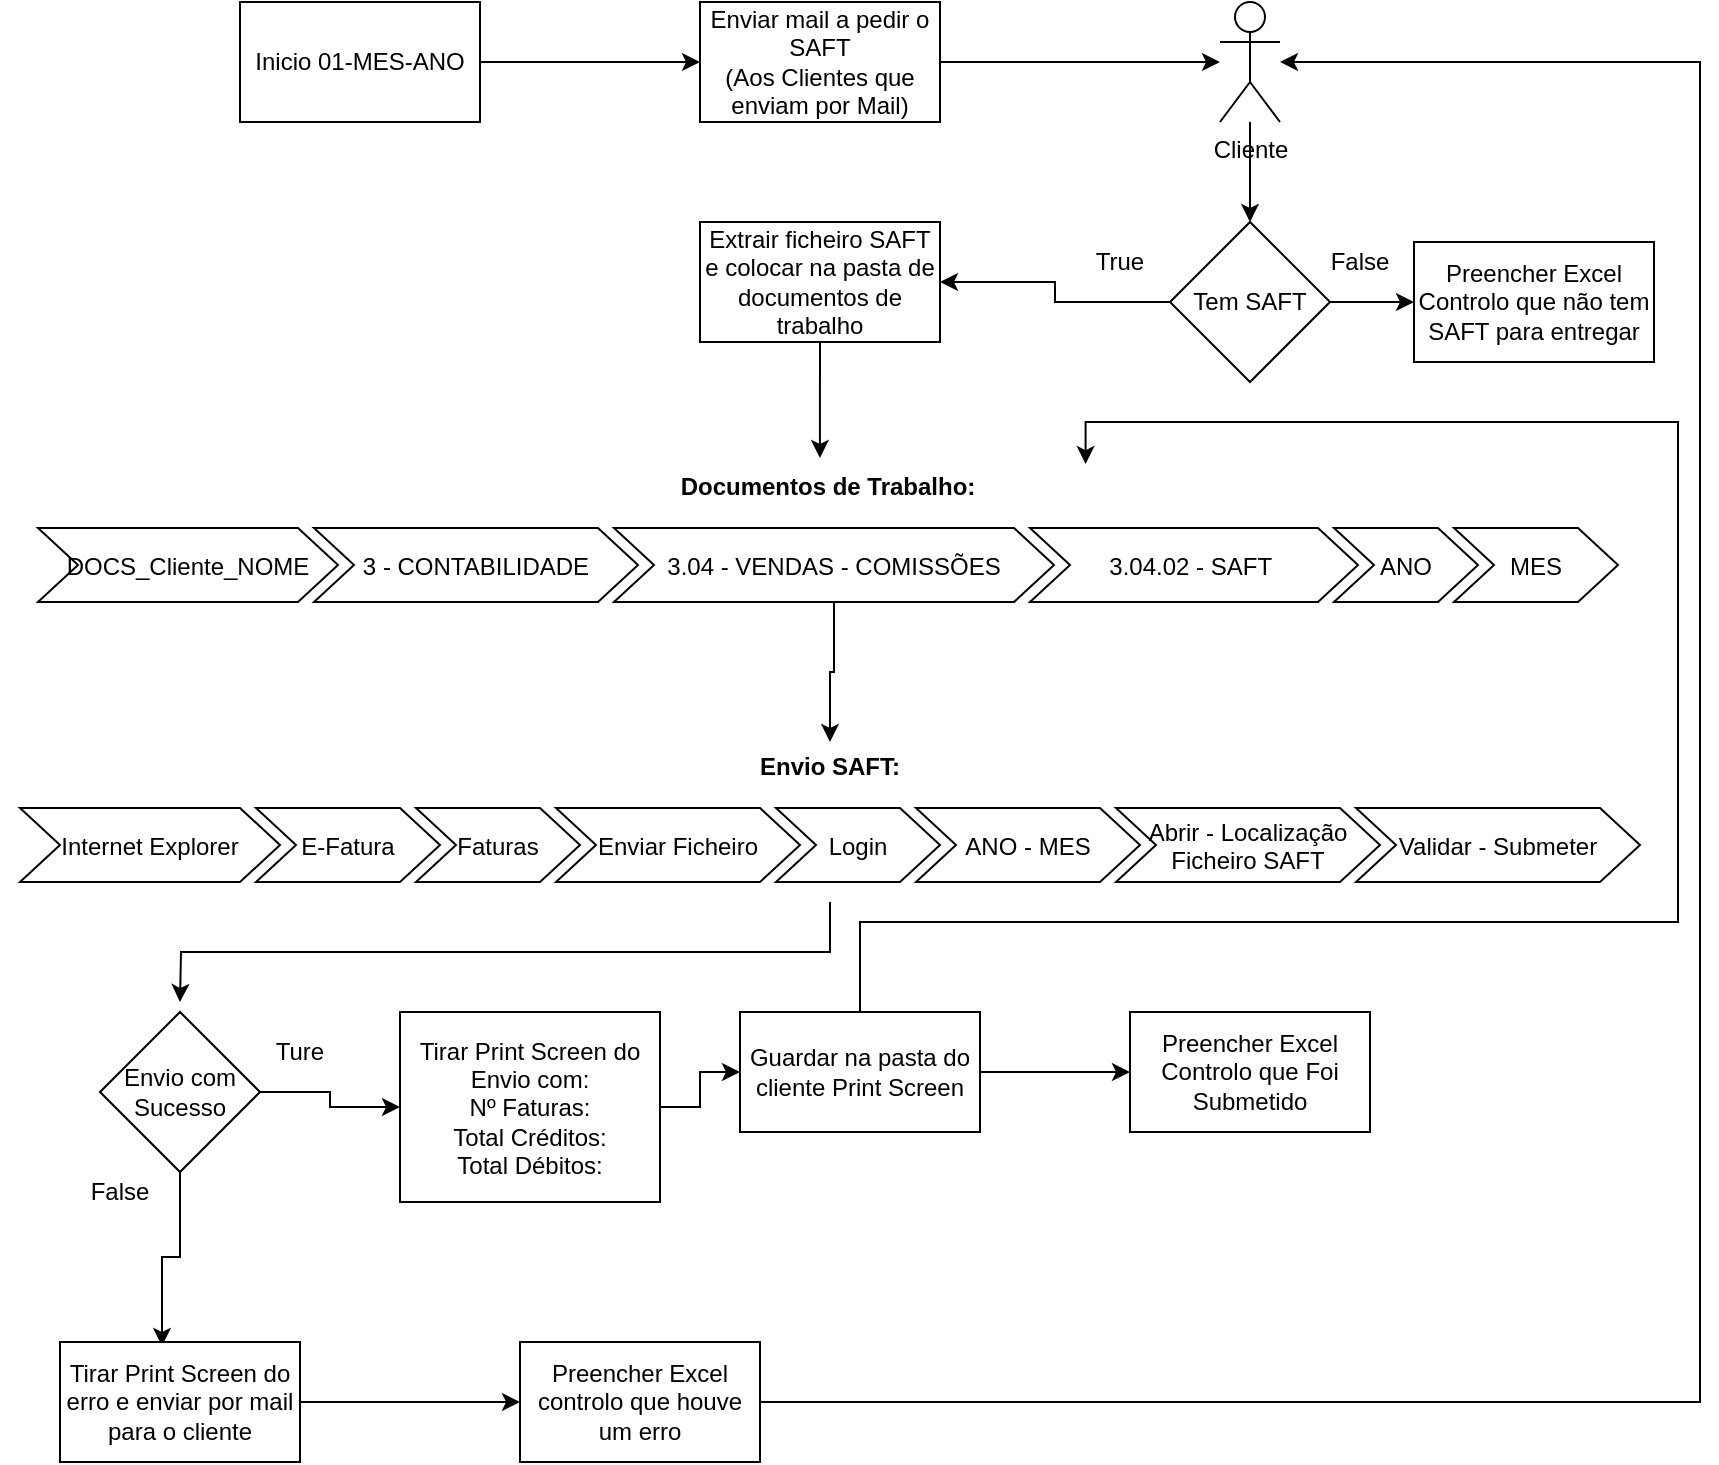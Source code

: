 <mxfile version="14.4.2" type="github">
  <diagram id="s0VlZT-dddxHw9YY_n9r" name="Work_flow">
    <mxGraphModel dx="1422" dy="762" grid="1" gridSize="10" guides="1" tooltips="1" connect="1" arrows="1" fold="1" page="1" pageScale="1" pageWidth="827" pageHeight="1169" math="0" shadow="0">
      <root>
        <mxCell id="0" />
        <mxCell id="1" parent="0" />
        <mxCell id="jv6M93GBuTSODgMxpCH0-4" style="edgeStyle=orthogonalEdgeStyle;rounded=0;orthogonalLoop=1;jettySize=auto;html=1;exitX=1;exitY=0.5;exitDx=0;exitDy=0;" edge="1" parent="1" source="jv6M93GBuTSODgMxpCH0-1" target="jv6M93GBuTSODgMxpCH0-3">
          <mxGeometry relative="1" as="geometry" />
        </mxCell>
        <mxCell id="jv6M93GBuTSODgMxpCH0-1" value="Enviar mail a pedir o SAFT&lt;br&gt;(Aos Clientes que enviam por Mail)" style="rounded=0;whiteSpace=wrap;html=1;" vertex="1" parent="1">
          <mxGeometry x="350" y="50" width="120" height="60" as="geometry" />
        </mxCell>
        <mxCell id="jv6M93GBuTSODgMxpCH0-38" style="edgeStyle=orthogonalEdgeStyle;rounded=0;orthogonalLoop=1;jettySize=auto;html=1;exitX=0.5;exitY=1;exitDx=0;exitDy=0;entryX=0.495;entryY=-0.025;entryDx=0;entryDy=0;entryPerimeter=0;" edge="1" parent="1" source="jv6M93GBuTSODgMxpCH0-2" target="jv6M93GBuTSODgMxpCH0-13">
          <mxGeometry relative="1" as="geometry" />
        </mxCell>
        <mxCell id="jv6M93GBuTSODgMxpCH0-2" value="Extrair ficheiro SAFT e colocar na pasta de documentos de trabalho" style="rounded=0;whiteSpace=wrap;html=1;" vertex="1" parent="1">
          <mxGeometry x="350" y="160" width="120" height="60" as="geometry" />
        </mxCell>
        <mxCell id="jv6M93GBuTSODgMxpCH0-58" style="edgeStyle=orthogonalEdgeStyle;rounded=0;orthogonalLoop=1;jettySize=auto;html=1;entryX=0.5;entryY=0;entryDx=0;entryDy=0;" edge="1" parent="1" source="jv6M93GBuTSODgMxpCH0-3" target="jv6M93GBuTSODgMxpCH0-55">
          <mxGeometry relative="1" as="geometry" />
        </mxCell>
        <mxCell id="jv6M93GBuTSODgMxpCH0-3" value="Cliente&lt;br&gt;" style="shape=umlActor;verticalLabelPosition=bottom;verticalAlign=top;html=1;outlineConnect=0;" vertex="1" parent="1">
          <mxGeometry x="610" y="50" width="30" height="60" as="geometry" />
        </mxCell>
        <mxCell id="jv6M93GBuTSODgMxpCH0-9" value="" style="edgeStyle=orthogonalEdgeStyle;rounded=0;orthogonalLoop=1;jettySize=auto;html=1;" edge="1" parent="1" source="jv6M93GBuTSODgMxpCH0-8" target="jv6M93GBuTSODgMxpCH0-1">
          <mxGeometry relative="1" as="geometry" />
        </mxCell>
        <mxCell id="jv6M93GBuTSODgMxpCH0-8" value="Inicio 01-MES-ANO" style="rounded=0;whiteSpace=wrap;html=1;" vertex="1" parent="1">
          <mxGeometry x="120" y="50" width="120" height="60" as="geometry" />
        </mxCell>
        <mxCell id="jv6M93GBuTSODgMxpCH0-13" value="Documentos de Trabalho:" style="swimlane;childLayout=stackLayout;horizontal=1;fillColor=none;horizontalStack=1;resizeParent=1;resizeParentMax=0;resizeLast=0;collapsible=0;strokeColor=none;stackBorder=10;stackSpacing=-12;resizable=1;align=center;points=[];fontColor=#000000;startSize=23;" vertex="1" parent="1">
          <mxGeometry x="9" y="280" width="810" height="80" as="geometry" />
        </mxCell>
        <mxCell id="jv6M93GBuTSODgMxpCH0-18" value="DOCS_Cliente_NOME" style="shape=step;perimeter=stepPerimeter;fixedSize=1;points=[];" vertex="1" parent="jv6M93GBuTSODgMxpCH0-13">
          <mxGeometry x="10" y="33" width="150" height="37" as="geometry" />
        </mxCell>
        <mxCell id="jv6M93GBuTSODgMxpCH0-14" value="3 - CONTABILIDADE" style="shape=step;perimeter=stepPerimeter;fixedSize=1;points=[];" vertex="1" parent="jv6M93GBuTSODgMxpCH0-13">
          <mxGeometry x="148" y="33" width="162" height="37" as="geometry" />
        </mxCell>
        <mxCell id="jv6M93GBuTSODgMxpCH0-15" value="3.04 - VENDAS - COMISSÕES" style="shape=step;perimeter=stepPerimeter;fixedSize=1;points=[];" vertex="1" parent="jv6M93GBuTSODgMxpCH0-13">
          <mxGeometry x="298" y="33" width="220" height="37" as="geometry" />
        </mxCell>
        <mxCell id="jv6M93GBuTSODgMxpCH0-16" value="3.04.02 - SAFT " style="shape=step;perimeter=stepPerimeter;fixedSize=1;points=[];" vertex="1" parent="jv6M93GBuTSODgMxpCH0-13">
          <mxGeometry x="506" y="33" width="164" height="37" as="geometry" />
        </mxCell>
        <mxCell id="jv6M93GBuTSODgMxpCH0-19" value="ANO" style="shape=step;perimeter=stepPerimeter;fixedSize=1;points=[];" vertex="1" parent="jv6M93GBuTSODgMxpCH0-13">
          <mxGeometry x="658" y="33" width="72" height="37" as="geometry" />
        </mxCell>
        <mxCell id="jv6M93GBuTSODgMxpCH0-20" value="MES" style="shape=step;perimeter=stepPerimeter;fixedSize=1;points=[];" vertex="1" parent="jv6M93GBuTSODgMxpCH0-13">
          <mxGeometry x="718" y="33" width="82" height="37" as="geometry" />
        </mxCell>
        <mxCell id="jv6M93GBuTSODgMxpCH0-44" style="edgeStyle=orthogonalEdgeStyle;rounded=0;orthogonalLoop=1;jettySize=auto;html=1;" edge="1" parent="1" source="jv6M93GBuTSODgMxpCH0-22">
          <mxGeometry relative="1" as="geometry">
            <mxPoint x="90" y="550" as="targetPoint" />
          </mxGeometry>
        </mxCell>
        <mxCell id="jv6M93GBuTSODgMxpCH0-22" value="Envio SAFT:" style="swimlane;childLayout=stackLayout;horizontal=1;fillColor=none;horizontalStack=1;resizeParent=1;resizeParentMax=0;resizeLast=0;collapsible=0;strokeColor=none;stackBorder=10;stackSpacing=-12;resizable=1;align=center;points=[];fontColor=#000000;startSize=23;" vertex="1" parent="1">
          <mxGeometry y="420" width="830" height="80" as="geometry" />
        </mxCell>
        <mxCell id="jv6M93GBuTSODgMxpCH0-23" value="Internet Explorer" style="shape=step;perimeter=stepPerimeter;fixedSize=1;points=[];" vertex="1" parent="jv6M93GBuTSODgMxpCH0-22">
          <mxGeometry x="10" y="33" width="130" height="37" as="geometry" />
        </mxCell>
        <mxCell id="jv6M93GBuTSODgMxpCH0-24" value="E-Fatura" style="shape=step;perimeter=stepPerimeter;fixedSize=1;points=[];" vertex="1" parent="jv6M93GBuTSODgMxpCH0-22">
          <mxGeometry x="128" y="33" width="92" height="37" as="geometry" />
        </mxCell>
        <mxCell id="jv6M93GBuTSODgMxpCH0-25" value="Faturas" style="shape=step;perimeter=stepPerimeter;fixedSize=1;points=[];" vertex="1" parent="jv6M93GBuTSODgMxpCH0-22">
          <mxGeometry x="208" y="33" width="82" height="37" as="geometry" />
        </mxCell>
        <mxCell id="jv6M93GBuTSODgMxpCH0-26" value="Enviar Ficheiro" style="shape=step;perimeter=stepPerimeter;fixedSize=1;points=[];" vertex="1" parent="jv6M93GBuTSODgMxpCH0-22">
          <mxGeometry x="278" y="33" width="122" height="37" as="geometry" />
        </mxCell>
        <mxCell id="jv6M93GBuTSODgMxpCH0-27" value="Login" style="shape=step;perimeter=stepPerimeter;fixedSize=1;points=[];" vertex="1" parent="jv6M93GBuTSODgMxpCH0-22">
          <mxGeometry x="388" y="33" width="82" height="37" as="geometry" />
        </mxCell>
        <mxCell id="jv6M93GBuTSODgMxpCH0-28" value="ANO - MES" style="shape=step;perimeter=stepPerimeter;fixedSize=1;points=[];" vertex="1" parent="jv6M93GBuTSODgMxpCH0-22">
          <mxGeometry x="458" y="33" width="112" height="37" as="geometry" />
        </mxCell>
        <mxCell id="jv6M93GBuTSODgMxpCH0-30" value="Abrir - Localização &#xa;Ficheiro SAFT" style="shape=step;perimeter=stepPerimeter;fixedSize=1;points=[];" vertex="1" parent="jv6M93GBuTSODgMxpCH0-22">
          <mxGeometry x="558" y="33" width="132" height="37" as="geometry" />
        </mxCell>
        <mxCell id="jv6M93GBuTSODgMxpCH0-31" value="Validar - Submeter" style="shape=step;perimeter=stepPerimeter;fixedSize=1;points=[];" vertex="1" parent="jv6M93GBuTSODgMxpCH0-22">
          <mxGeometry x="678" y="33" width="142" height="37" as="geometry" />
        </mxCell>
        <mxCell id="jv6M93GBuTSODgMxpCH0-35" style="edgeStyle=orthogonalEdgeStyle;rounded=0;orthogonalLoop=1;jettySize=auto;html=1;exitX=1;exitY=0.5;exitDx=0;exitDy=0;entryX=0;entryY=0.5;entryDx=0;entryDy=0;" edge="1" parent="1" source="jv6M93GBuTSODgMxpCH0-32" target="jv6M93GBuTSODgMxpCH0-34">
          <mxGeometry relative="1" as="geometry" />
        </mxCell>
        <mxCell id="jv6M93GBuTSODgMxpCH0-32" value="Tirar Print Screen do Envio com:&lt;br&gt;Nº Faturas:&lt;br&gt;Total Créditos:&lt;br&gt;Total Débitos:" style="rounded=0;whiteSpace=wrap;html=1;" vertex="1" parent="1">
          <mxGeometry x="200" y="555" width="130" height="95" as="geometry" />
        </mxCell>
        <mxCell id="jv6M93GBuTSODgMxpCH0-40" style="edgeStyle=orthogonalEdgeStyle;rounded=0;orthogonalLoop=1;jettySize=auto;html=1;entryX=0.659;entryY=0.013;entryDx=0;entryDy=0;entryPerimeter=0;" edge="1" parent="1" source="jv6M93GBuTSODgMxpCH0-34" target="jv6M93GBuTSODgMxpCH0-13">
          <mxGeometry relative="1" as="geometry">
            <Array as="points">
              <mxPoint x="430" y="510" />
              <mxPoint x="839" y="510" />
              <mxPoint x="839" y="260" />
              <mxPoint x="543" y="260" />
            </Array>
          </mxGeometry>
        </mxCell>
        <mxCell id="jv6M93GBuTSODgMxpCH0-42" style="edgeStyle=orthogonalEdgeStyle;rounded=0;orthogonalLoop=1;jettySize=auto;html=1;exitX=1;exitY=0.5;exitDx=0;exitDy=0;entryX=0;entryY=0.5;entryDx=0;entryDy=0;" edge="1" parent="1" source="jv6M93GBuTSODgMxpCH0-34" target="jv6M93GBuTSODgMxpCH0-41">
          <mxGeometry relative="1" as="geometry" />
        </mxCell>
        <mxCell id="jv6M93GBuTSODgMxpCH0-34" value="Guardar na pasta do cliente Print Screen" style="rounded=0;whiteSpace=wrap;html=1;" vertex="1" parent="1">
          <mxGeometry x="370" y="555" width="120" height="60" as="geometry" />
        </mxCell>
        <mxCell id="jv6M93GBuTSODgMxpCH0-39" style="edgeStyle=orthogonalEdgeStyle;rounded=0;orthogonalLoop=1;jettySize=auto;html=1;" edge="1" parent="1" source="jv6M93GBuTSODgMxpCH0-15" target="jv6M93GBuTSODgMxpCH0-22">
          <mxGeometry relative="1" as="geometry" />
        </mxCell>
        <mxCell id="jv6M93GBuTSODgMxpCH0-41" value="Preencher Excel Controlo que Foi Submetido" style="rounded=0;whiteSpace=wrap;html=1;" vertex="1" parent="1">
          <mxGeometry x="565" y="555" width="120" height="60" as="geometry" />
        </mxCell>
        <mxCell id="jv6M93GBuTSODgMxpCH0-45" style="edgeStyle=orthogonalEdgeStyle;rounded=0;orthogonalLoop=1;jettySize=auto;html=1;exitX=1;exitY=0.5;exitDx=0;exitDy=0;entryX=0;entryY=0.5;entryDx=0;entryDy=0;" edge="1" parent="1" source="jv6M93GBuTSODgMxpCH0-43" target="jv6M93GBuTSODgMxpCH0-32">
          <mxGeometry relative="1" as="geometry" />
        </mxCell>
        <mxCell id="jv6M93GBuTSODgMxpCH0-48" style="edgeStyle=orthogonalEdgeStyle;rounded=0;orthogonalLoop=1;jettySize=auto;html=1;entryX=0.425;entryY=0.033;entryDx=0;entryDy=0;entryPerimeter=0;" edge="1" parent="1" source="jv6M93GBuTSODgMxpCH0-43" target="jv6M93GBuTSODgMxpCH0-47">
          <mxGeometry relative="1" as="geometry" />
        </mxCell>
        <mxCell id="jv6M93GBuTSODgMxpCH0-43" value="Envio com Sucesso" style="rhombus;whiteSpace=wrap;html=1;" vertex="1" parent="1">
          <mxGeometry x="50" y="555" width="80" height="80" as="geometry" />
        </mxCell>
        <mxCell id="jv6M93GBuTSODgMxpCH0-46" value="Ture" style="text;html=1;strokeColor=none;fillColor=none;align=center;verticalAlign=middle;whiteSpace=wrap;rounded=0;" vertex="1" parent="1">
          <mxGeometry x="130" y="565" width="40" height="20" as="geometry" />
        </mxCell>
        <mxCell id="jv6M93GBuTSODgMxpCH0-49" style="edgeStyle=orthogonalEdgeStyle;rounded=0;orthogonalLoop=1;jettySize=auto;html=1;exitX=0;exitY=0.5;exitDx=0;exitDy=0;" edge="1" parent="1" source="jv6M93GBuTSODgMxpCH0-51" target="jv6M93GBuTSODgMxpCH0-3">
          <mxGeometry relative="1" as="geometry">
            <Array as="points">
              <mxPoint x="850" y="750" />
              <mxPoint x="850" y="80" />
            </Array>
          </mxGeometry>
        </mxCell>
        <mxCell id="jv6M93GBuTSODgMxpCH0-54" style="edgeStyle=orthogonalEdgeStyle;rounded=0;orthogonalLoop=1;jettySize=auto;html=1;exitX=1;exitY=0.5;exitDx=0;exitDy=0;entryX=0;entryY=0.5;entryDx=0;entryDy=0;" edge="1" parent="1" source="jv6M93GBuTSODgMxpCH0-47" target="jv6M93GBuTSODgMxpCH0-51">
          <mxGeometry relative="1" as="geometry" />
        </mxCell>
        <mxCell id="jv6M93GBuTSODgMxpCH0-47" value="Tirar Print Screen do erro e enviar por mail para o cliente" style="rounded=0;whiteSpace=wrap;html=1;" vertex="1" parent="1">
          <mxGeometry x="30" y="720" width="120" height="60" as="geometry" />
        </mxCell>
        <mxCell id="jv6M93GBuTSODgMxpCH0-50" value="False" style="text;html=1;strokeColor=none;fillColor=none;align=center;verticalAlign=middle;whiteSpace=wrap;rounded=0;" vertex="1" parent="1">
          <mxGeometry x="40" y="635" width="40" height="20" as="geometry" />
        </mxCell>
        <mxCell id="jv6M93GBuTSODgMxpCH0-51" value="Preencher Excel controlo que houve um erro" style="rounded=0;whiteSpace=wrap;html=1;" vertex="1" parent="1">
          <mxGeometry x="260" y="720" width="120" height="60" as="geometry" />
        </mxCell>
        <mxCell id="jv6M93GBuTSODgMxpCH0-59" style="edgeStyle=orthogonalEdgeStyle;rounded=0;orthogonalLoop=1;jettySize=auto;html=1;entryX=1;entryY=0.5;entryDx=0;entryDy=0;" edge="1" parent="1" source="jv6M93GBuTSODgMxpCH0-55" target="jv6M93GBuTSODgMxpCH0-2">
          <mxGeometry relative="1" as="geometry" />
        </mxCell>
        <mxCell id="jv6M93GBuTSODgMxpCH0-62" style="edgeStyle=orthogonalEdgeStyle;rounded=0;orthogonalLoop=1;jettySize=auto;html=1;entryX=0;entryY=0.5;entryDx=0;entryDy=0;" edge="1" parent="1" source="jv6M93GBuTSODgMxpCH0-55" target="jv6M93GBuTSODgMxpCH0-61">
          <mxGeometry relative="1" as="geometry" />
        </mxCell>
        <mxCell id="jv6M93GBuTSODgMxpCH0-55" value="Tem SAFT" style="rhombus;whiteSpace=wrap;html=1;" vertex="1" parent="1">
          <mxGeometry x="585" y="160" width="80" height="80" as="geometry" />
        </mxCell>
        <mxCell id="jv6M93GBuTSODgMxpCH0-60" value="True" style="text;html=1;strokeColor=none;fillColor=none;align=center;verticalAlign=middle;whiteSpace=wrap;rounded=0;" vertex="1" parent="1">
          <mxGeometry x="540" y="170" width="40" height="20" as="geometry" />
        </mxCell>
        <mxCell id="jv6M93GBuTSODgMxpCH0-61" value="&lt;span&gt;Preencher Excel Controlo que não tem SAFT para entregar&lt;/span&gt;" style="rounded=0;whiteSpace=wrap;html=1;" vertex="1" parent="1">
          <mxGeometry x="707" y="170" width="120" height="60" as="geometry" />
        </mxCell>
        <mxCell id="jv6M93GBuTSODgMxpCH0-63" value="False" style="text;html=1;strokeColor=none;fillColor=none;align=center;verticalAlign=middle;whiteSpace=wrap;rounded=0;" vertex="1" parent="1">
          <mxGeometry x="660" y="170" width="40" height="20" as="geometry" />
        </mxCell>
      </root>
    </mxGraphModel>
  </diagram>
</mxfile>
